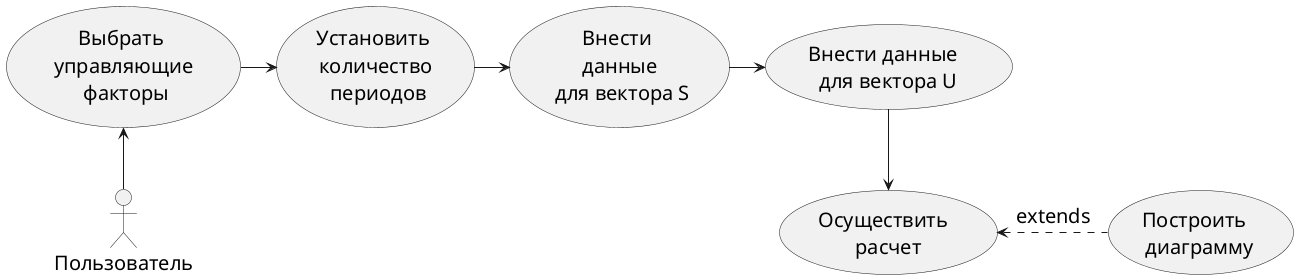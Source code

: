 @startuml "FW1_1 - Динамика системы одной карты"


skinparam UsecaseFontSize 20
skinparam activityArrowFontSize 20
skinparam PackageFontSize 20
skinparam PackageStereotypeFontSize 20
skinparam DefaultFontSize 20


actor "Пользователь" as User


usecase "Выбрать \n управляющие \n факторы" as FW1_1_1
usecase "Установить \n количество \n периодов" as FW1_1_2
usecase "Внести \n данные \n для вектора S" as FW1_1_3
usecase "Внести данные \n для вектора U" as FW1_1_4
usecase "Осуществить \n расчет" as FW1_1_5
usecase "Построить \n диаграмму" as FW1_1_5_1


User -up-> FW1_1_1
FW1_1_1 -right-> FW1_1_2
FW1_1_2 -right-> FW1_1_3
FW1_1_3 -right-> FW1_1_4
FW1_1_4 -down-> FW1_1_5
FW1_1_5 <.right.. FW1_1_5_1 : extends



@enduml
